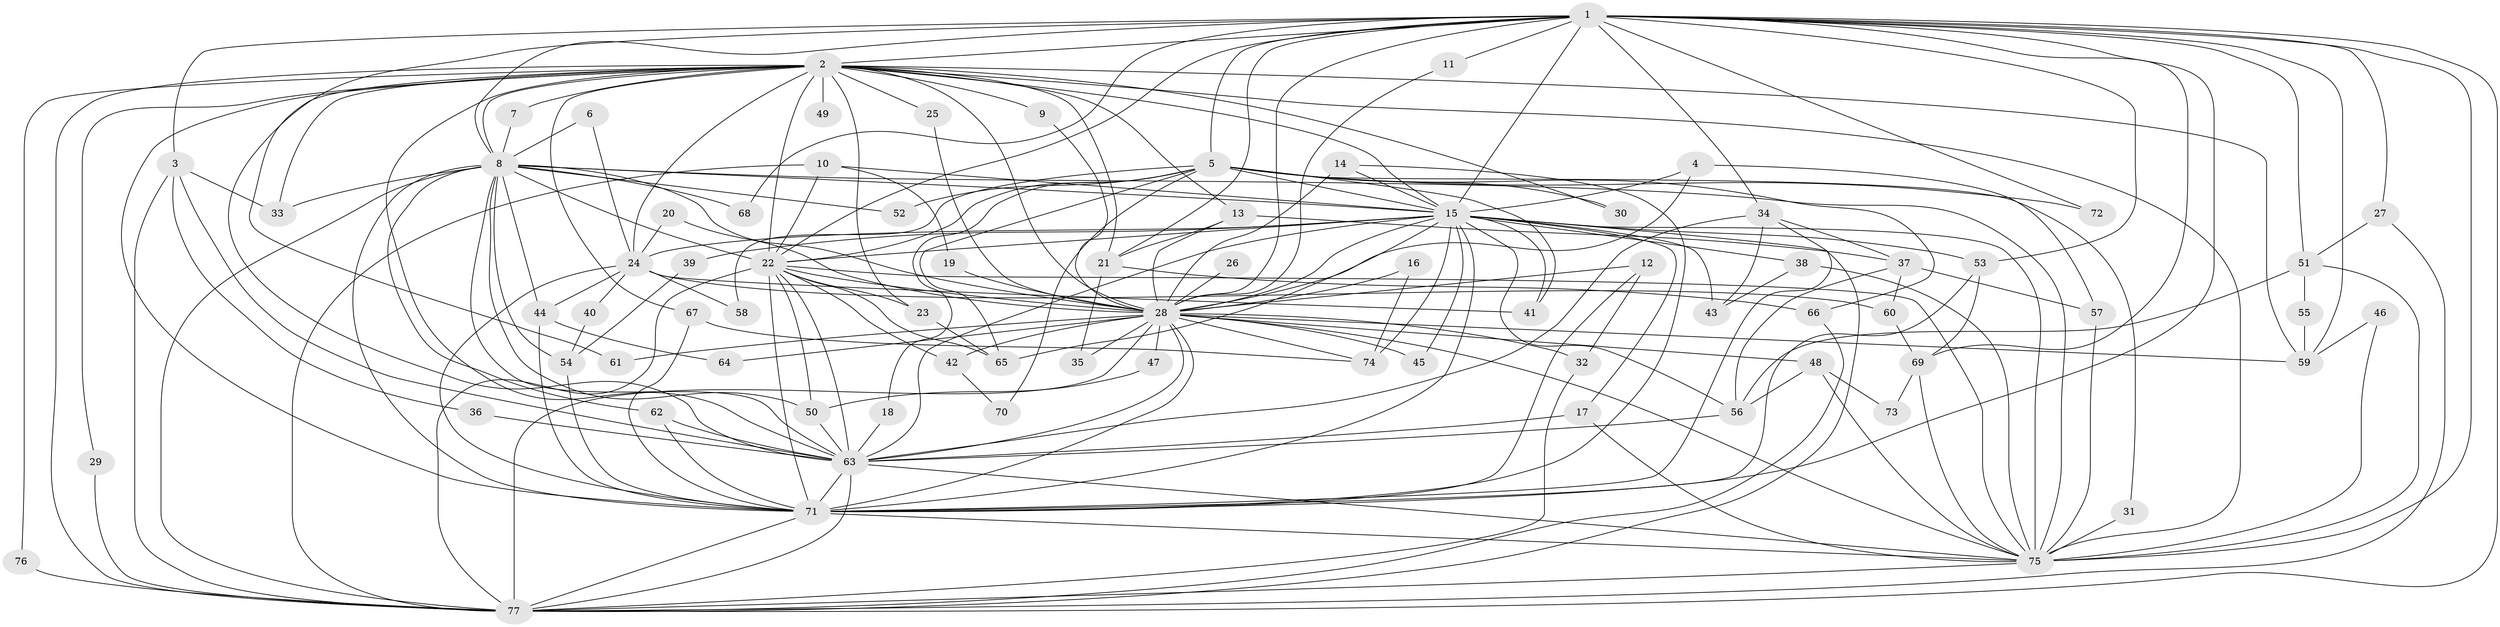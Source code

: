 // original degree distribution, {26: 0.007874015748031496, 37: 0.007874015748031496, 28: 0.015748031496062992, 21: 0.007874015748031496, 20: 0.007874015748031496, 24: 0.007874015748031496, 18: 0.007874015748031496, 16: 0.007874015748031496, 19: 0.007874015748031496, 3: 0.15748031496062992, 5: 0.07874015748031496, 2: 0.5984251968503937, 4: 0.07086614173228346, 13: 0.007874015748031496, 10: 0.007874015748031496}
// Generated by graph-tools (version 1.1) at 2025/36/03/04/25 23:36:36]
// undirected, 77 vertices, 205 edges
graph export_dot {
  node [color=gray90,style=filled];
  1;
  2;
  3;
  4;
  5;
  6;
  7;
  8;
  9;
  10;
  11;
  12;
  13;
  14;
  15;
  16;
  17;
  18;
  19;
  20;
  21;
  22;
  23;
  24;
  25;
  26;
  27;
  28;
  29;
  30;
  31;
  32;
  33;
  34;
  35;
  36;
  37;
  38;
  39;
  40;
  41;
  42;
  43;
  44;
  45;
  46;
  47;
  48;
  49;
  50;
  51;
  52;
  53;
  54;
  55;
  56;
  57;
  58;
  59;
  60;
  61;
  62;
  63;
  64;
  65;
  66;
  67;
  68;
  69;
  70;
  71;
  72;
  73;
  74;
  75;
  76;
  77;
  1 -- 2 [weight=2.0];
  1 -- 3 [weight=1.0];
  1 -- 5 [weight=1.0];
  1 -- 8 [weight=2.0];
  1 -- 11 [weight=1.0];
  1 -- 15 [weight=1.0];
  1 -- 21 [weight=1.0];
  1 -- 22 [weight=2.0];
  1 -- 27 [weight=1.0];
  1 -- 28 [weight=2.0];
  1 -- 34 [weight=1.0];
  1 -- 51 [weight=1.0];
  1 -- 53 [weight=1.0];
  1 -- 59 [weight=1.0];
  1 -- 63 [weight=1.0];
  1 -- 68 [weight=1.0];
  1 -- 69 [weight=1.0];
  1 -- 71 [weight=4.0];
  1 -- 72 [weight=1.0];
  1 -- 75 [weight=1.0];
  1 -- 77 [weight=1.0];
  2 -- 7 [weight=1.0];
  2 -- 8 [weight=1.0];
  2 -- 9 [weight=1.0];
  2 -- 13 [weight=1.0];
  2 -- 15 [weight=1.0];
  2 -- 21 [weight=1.0];
  2 -- 22 [weight=1.0];
  2 -- 23 [weight=1.0];
  2 -- 24 [weight=1.0];
  2 -- 25 [weight=1.0];
  2 -- 28 [weight=1.0];
  2 -- 29 [weight=1.0];
  2 -- 30 [weight=1.0];
  2 -- 33 [weight=1.0];
  2 -- 49 [weight=1.0];
  2 -- 59 [weight=1.0];
  2 -- 61 [weight=1.0];
  2 -- 63 [weight=1.0];
  2 -- 67 [weight=1.0];
  2 -- 71 [weight=1.0];
  2 -- 75 [weight=1.0];
  2 -- 76 [weight=1.0];
  2 -- 77 [weight=1.0];
  3 -- 33 [weight=1.0];
  3 -- 36 [weight=1.0];
  3 -- 63 [weight=1.0];
  3 -- 77 [weight=1.0];
  4 -- 15 [weight=1.0];
  4 -- 28 [weight=1.0];
  4 -- 57 [weight=1.0];
  5 -- 15 [weight=1.0];
  5 -- 18 [weight=1.0];
  5 -- 22 [weight=1.0];
  5 -- 30 [weight=1.0];
  5 -- 31 [weight=1.0];
  5 -- 41 [weight=1.0];
  5 -- 52 [weight=1.0];
  5 -- 58 [weight=1.0];
  5 -- 65 [weight=1.0];
  5 -- 66 [weight=1.0];
  5 -- 70 [weight=1.0];
  5 -- 72 [weight=1.0];
  6 -- 8 [weight=1.0];
  6 -- 24 [weight=1.0];
  7 -- 8 [weight=1.0];
  8 -- 15 [weight=2.0];
  8 -- 22 [weight=1.0];
  8 -- 28 [weight=1.0];
  8 -- 33 [weight=1.0];
  8 -- 44 [weight=1.0];
  8 -- 50 [weight=1.0];
  8 -- 52 [weight=1.0];
  8 -- 54 [weight=1.0];
  8 -- 62 [weight=2.0];
  8 -- 63 [weight=1.0];
  8 -- 68 [weight=1.0];
  8 -- 71 [weight=1.0];
  8 -- 75 [weight=3.0];
  8 -- 77 [weight=1.0];
  9 -- 28 [weight=1.0];
  10 -- 15 [weight=1.0];
  10 -- 19 [weight=1.0];
  10 -- 22 [weight=1.0];
  10 -- 77 [weight=1.0];
  11 -- 28 [weight=1.0];
  12 -- 28 [weight=1.0];
  12 -- 32 [weight=1.0];
  12 -- 71 [weight=1.0];
  13 -- 21 [weight=1.0];
  13 -- 28 [weight=1.0];
  13 -- 37 [weight=1.0];
  14 -- 15 [weight=1.0];
  14 -- 28 [weight=1.0];
  14 -- 71 [weight=1.0];
  15 -- 17 [weight=1.0];
  15 -- 22 [weight=1.0];
  15 -- 24 [weight=1.0];
  15 -- 28 [weight=1.0];
  15 -- 38 [weight=1.0];
  15 -- 39 [weight=1.0];
  15 -- 41 [weight=1.0];
  15 -- 43 [weight=1.0];
  15 -- 45 [weight=2.0];
  15 -- 53 [weight=1.0];
  15 -- 56 [weight=1.0];
  15 -- 63 [weight=1.0];
  15 -- 65 [weight=1.0];
  15 -- 71 [weight=1.0];
  15 -- 74 [weight=2.0];
  15 -- 75 [weight=1.0];
  15 -- 77 [weight=1.0];
  16 -- 28 [weight=1.0];
  16 -- 74 [weight=1.0];
  17 -- 63 [weight=1.0];
  17 -- 75 [weight=1.0];
  18 -- 63 [weight=1.0];
  19 -- 28 [weight=2.0];
  20 -- 24 [weight=1.0];
  20 -- 28 [weight=1.0];
  21 -- 35 [weight=1.0];
  21 -- 66 [weight=1.0];
  22 -- 23 [weight=1.0];
  22 -- 28 [weight=1.0];
  22 -- 42 [weight=1.0];
  22 -- 50 [weight=1.0];
  22 -- 63 [weight=1.0];
  22 -- 65 [weight=1.0];
  22 -- 71 [weight=1.0];
  22 -- 75 [weight=1.0];
  22 -- 77 [weight=1.0];
  23 -- 65 [weight=1.0];
  24 -- 40 [weight=1.0];
  24 -- 41 [weight=1.0];
  24 -- 44 [weight=1.0];
  24 -- 58 [weight=1.0];
  24 -- 60 [weight=1.0];
  24 -- 71 [weight=1.0];
  25 -- 28 [weight=1.0];
  26 -- 28 [weight=1.0];
  27 -- 51 [weight=1.0];
  27 -- 77 [weight=1.0];
  28 -- 32 [weight=1.0];
  28 -- 35 [weight=1.0];
  28 -- 42 [weight=1.0];
  28 -- 45 [weight=1.0];
  28 -- 47 [weight=1.0];
  28 -- 48 [weight=1.0];
  28 -- 59 [weight=1.0];
  28 -- 61 [weight=1.0];
  28 -- 63 [weight=1.0];
  28 -- 64 [weight=1.0];
  28 -- 71 [weight=1.0];
  28 -- 74 [weight=1.0];
  28 -- 75 [weight=1.0];
  28 -- 77 [weight=3.0];
  29 -- 77 [weight=1.0];
  31 -- 75 [weight=1.0];
  32 -- 77 [weight=1.0];
  34 -- 37 [weight=1.0];
  34 -- 43 [weight=1.0];
  34 -- 63 [weight=1.0];
  34 -- 71 [weight=1.0];
  36 -- 63 [weight=1.0];
  37 -- 56 [weight=1.0];
  37 -- 57 [weight=1.0];
  37 -- 60 [weight=1.0];
  38 -- 43 [weight=1.0];
  38 -- 75 [weight=1.0];
  39 -- 54 [weight=1.0];
  40 -- 54 [weight=1.0];
  42 -- 70 [weight=1.0];
  44 -- 64 [weight=1.0];
  44 -- 71 [weight=1.0];
  46 -- 59 [weight=1.0];
  46 -- 75 [weight=1.0];
  47 -- 50 [weight=1.0];
  48 -- 56 [weight=1.0];
  48 -- 73 [weight=1.0];
  48 -- 75 [weight=1.0];
  50 -- 63 [weight=1.0];
  51 -- 55 [weight=1.0];
  51 -- 56 [weight=1.0];
  51 -- 75 [weight=1.0];
  53 -- 69 [weight=1.0];
  53 -- 71 [weight=1.0];
  54 -- 71 [weight=1.0];
  55 -- 59 [weight=1.0];
  56 -- 63 [weight=1.0];
  57 -- 75 [weight=1.0];
  60 -- 69 [weight=1.0];
  62 -- 63 [weight=1.0];
  62 -- 71 [weight=1.0];
  63 -- 71 [weight=1.0];
  63 -- 75 [weight=1.0];
  63 -- 77 [weight=2.0];
  66 -- 77 [weight=1.0];
  67 -- 71 [weight=1.0];
  67 -- 74 [weight=1.0];
  69 -- 73 [weight=1.0];
  69 -- 75 [weight=1.0];
  71 -- 75 [weight=1.0];
  71 -- 77 [weight=1.0];
  75 -- 77 [weight=1.0];
  76 -- 77 [weight=2.0];
}

